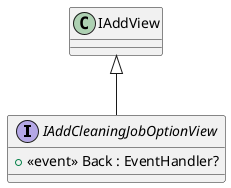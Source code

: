 @startuml
interface IAddCleaningJobOptionView {
    +  <<event>> Back : EventHandler? 
}
IAddView <|-- IAddCleaningJobOptionView
@enduml
